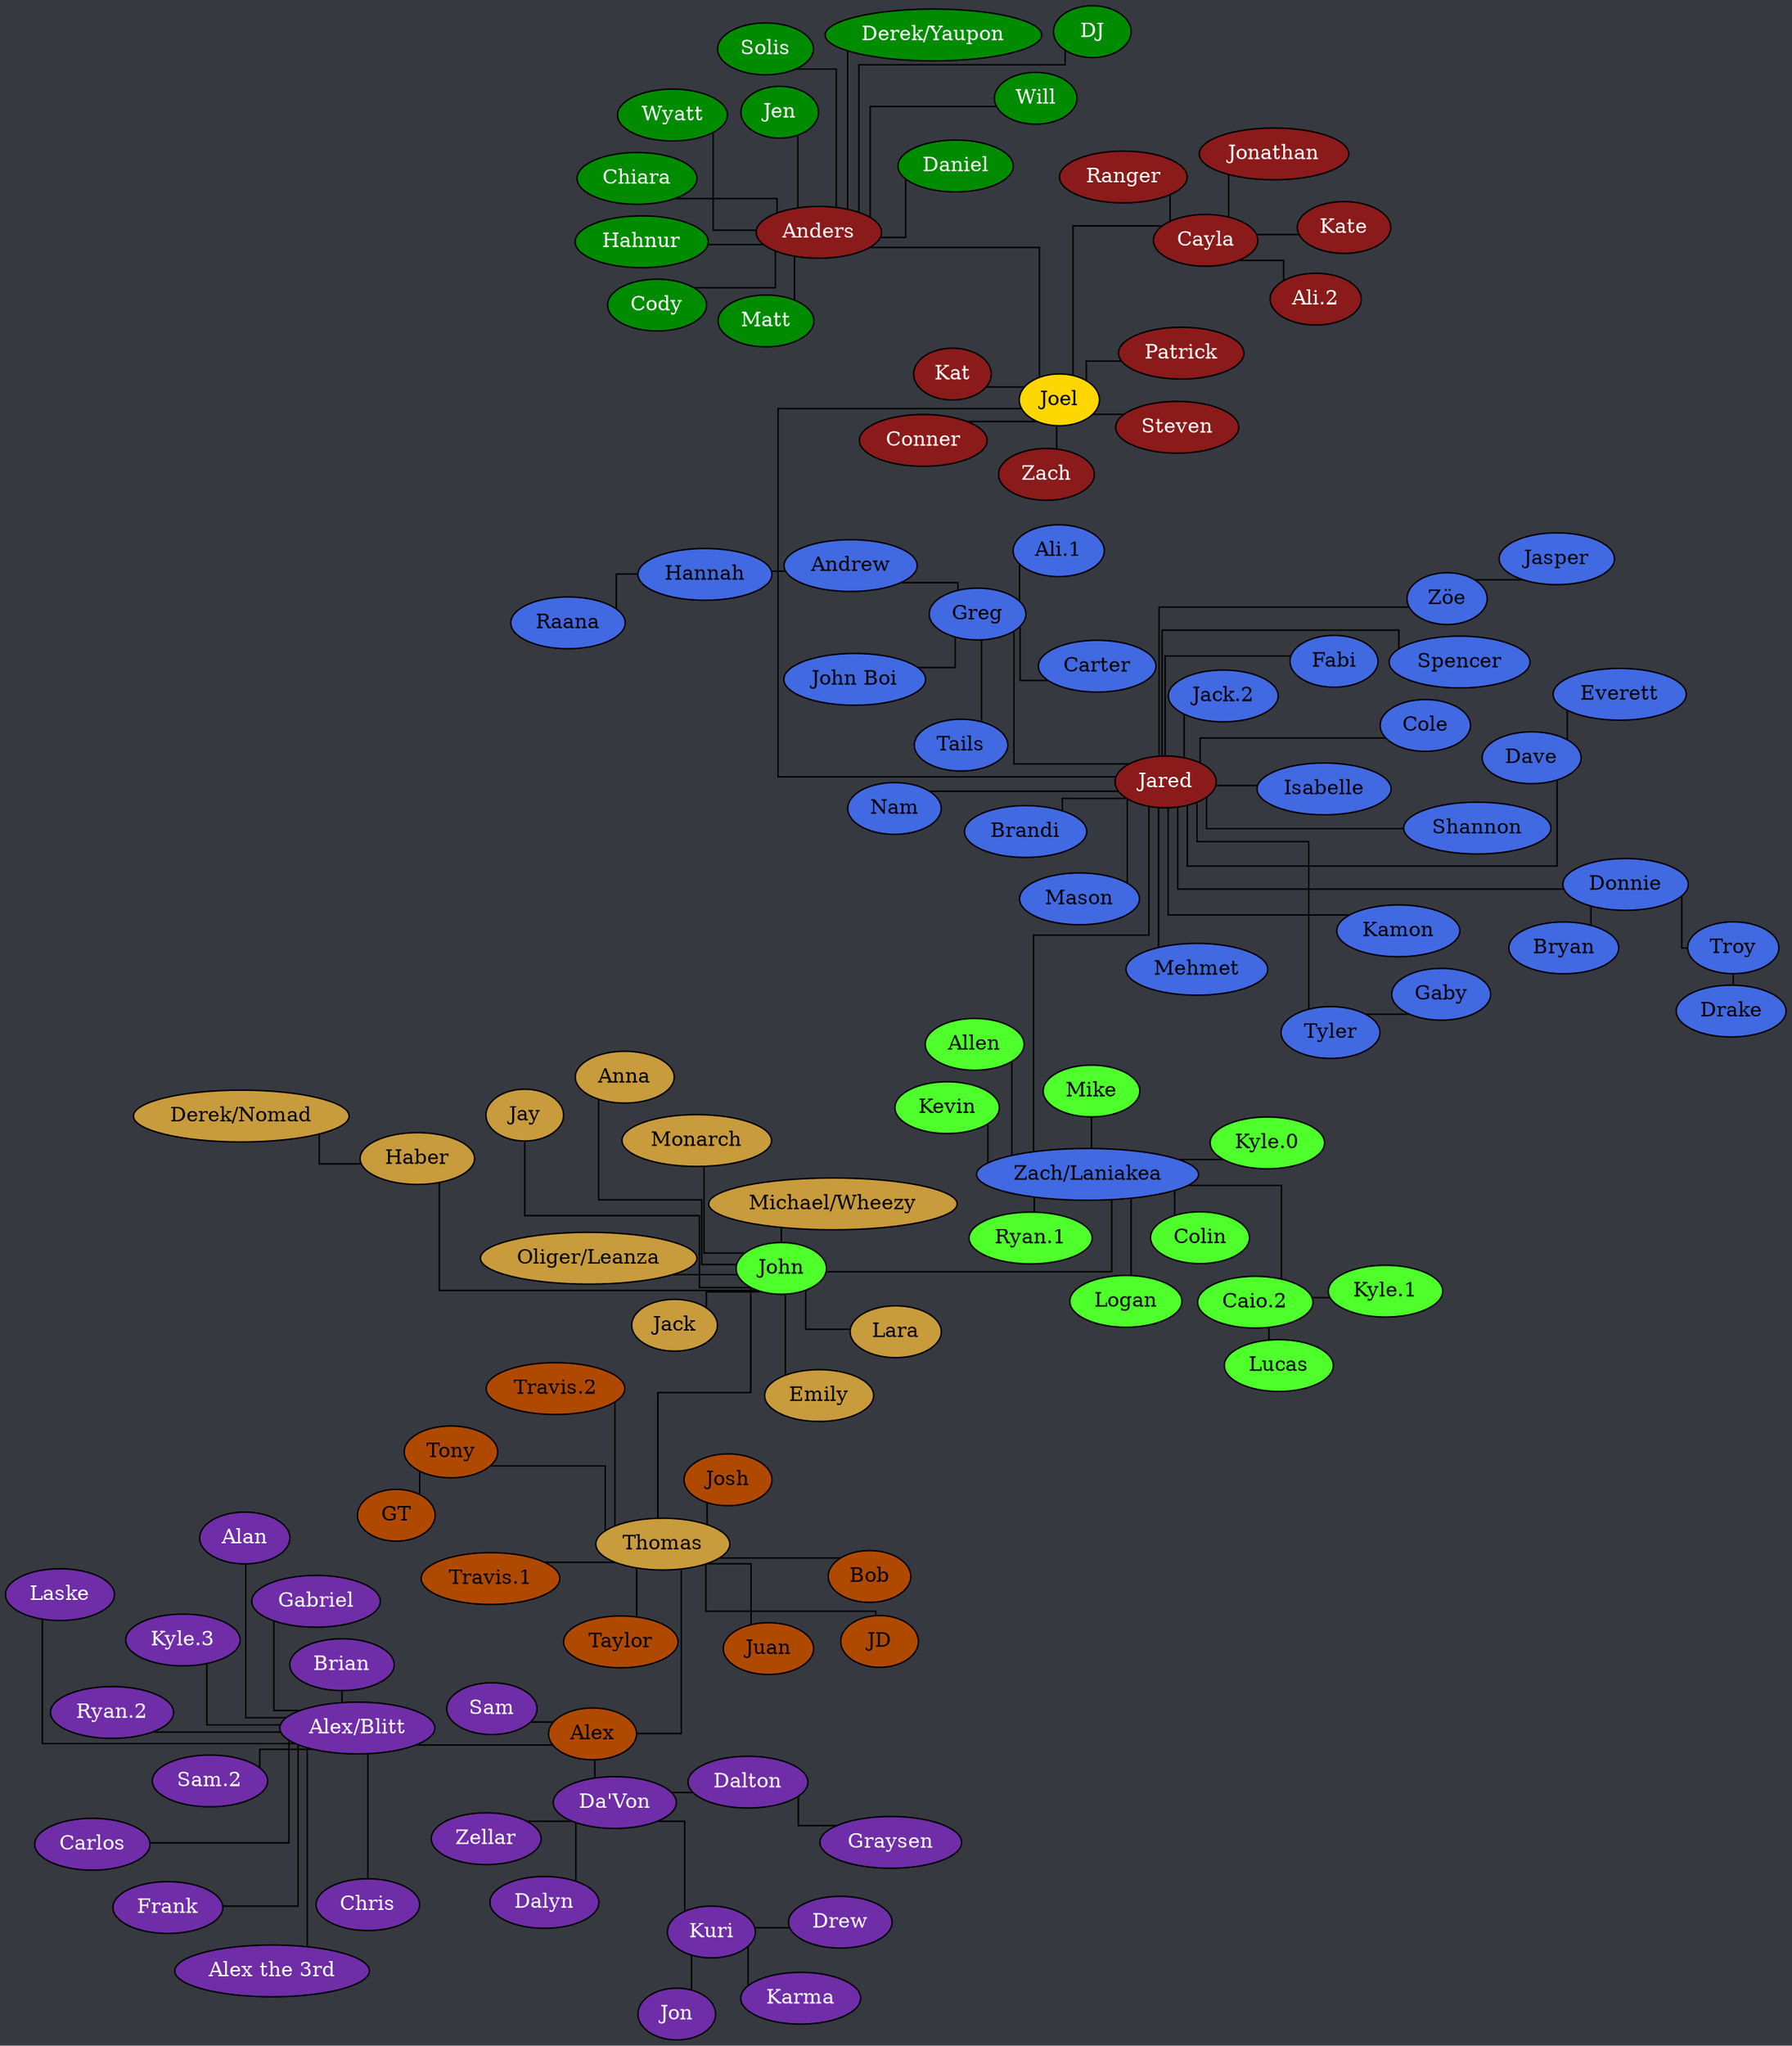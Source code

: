 strict graph {
	// Layout Configuration
	layout = neato;
	dpi = 200;
	epsilon = 0.01;
	mode = major;
	model = subset;
	overlap = false;
	splines = ortho;
	start = rand;

	// Visual Configuration
	graph [ truecolor=true bgcolor="#36393f" ];
	node [ style=filled fillcolor="gray" fontcolor="black" ];

	subgraph "Joel" {
		node [ style=filled fillcolor="firebrick4" fontcolor="white" ];
		Joel [ style=filled fillcolor="gold" fontcolor="black" ];

		Cayla -- "Ali.2";
		Cayla -- Jonathan;
		Cayla -- Kate;
		Cayla -- Ranger;
		Joel -- Anders;
		Joel -- Cayla;
		Joel -- Conner;
		Joel -- Jared;
		Joel -- Kat;
		Joel -- Patrick;
		Joel -- Steven;
		Joel -- Zach;
	}

	subgraph "Anders" {
		node [ style=filled fillcolor="green4" fontcolor="white" ];
		// Anders [ style=filled fillcolor="green4" fontcolor="white" ];

		Anders -- Chiara;
		Anders -- Cody;
		Anders -- Daniel;
		Anders -- "Derek/Yaupon";
		Anders -- DJ;
		Anders -- Hahnur;
		Anders -- Jen;
		Anders -- Matt;
		Anders -- Solis;
		Anders -- Will;
		Anders -- Wyatt;
	}

	subgraph "Jared" {
		node [ style=filled fillcolor="royalblue" fontcolor="black" ];
		// Jared [ style=filled fillcolor="royalblue" fontcolor="black" ];

		Andrew -- Hannah;
		Dave -- Everett;
		Donnie -- Bryan;
		Donnie -- Troy;
		Greg -- "Ali.1";
		Greg -- Andrew;
		Greg -- Carter;
		Greg -- "John Boi";
		Greg -- Tails;
		Hannah -- Raana;
		Jared -- Brandi;
		Jared -- Dave;
		Jared -- Donnie;
		Jared -- Fabi;
		Jared -- "Jack.2";
		Jared -- Cole;
		Jared -- Kamon;
		Jared -- Greg;
		Jared -- Isabelle;
		Jared -- Mason;
		Jared -- Mehmet;
		Jared -- Nam;
		Jared -- Shannon;
		Jared -- Spencer;
		Jared -- Tyler;
		Jared -- "Zach/Laniakea";
		Jared -- "Zöe";
		Troy -- Drake;
		Tyler -- Gaby;
		"Zöe" -- Jasper;
	}

	subgraph "Zach/Laniakea" {
		node [ style=filled fillcolor="#4eff2c" fontcolor="black" ];
		// "Zach/Laniakea" [ style=filled fillcolor="#4eff2c" fontcolor="black" ];

		"Caio.2" -- "Kyle.1";
		"Caio.2" -- Lucas;
		"Zach/Laniakea" -- Allen;
		"Zach/Laniakea" -- "Caio.2";
		"Zach/Laniakea" -- Colin;
		"Zach/Laniakea" -- John;
		"Zach/Laniakea" -- Logan;
		"Zach/Laniakea" -- Kevin;
		"Zach/Laniakea" -- "Kyle.0";
		"Zach/Laniakea" -- Mike;
		"Zach/Laniakea" -- "Ryan.1";
	}

	subgraph "John" {
		node [ style=filled fillcolor="#c89b3c" fontcolor="black" ];
		// John [ style=filled fillcolor="#c89b3c" fontcolor="black" ];

		Haber -- "Derek/Nomad";
		John -- Anna;
		John -- Emily;
		John -- Haber;
		John -- Jay;
		John -- Jack;
		John -- Lara;
		John -- Monarch;
		John -- "Oliger/Leanza";
		John -- Thomas;
	}

	subgraph "John-stream" {
		// node [ style=filled fillcolor="#9147ff" fontcolor="black" ];
		node [ style=filled fillcolor="#c89b3c" fontcolor="black" ];

		John -- "Michael/Wheezy";
	}

	subgraph "Thomas" {
		node [ style=filled fillcolor="#b04900" fontcolor="black" ];
		// Thomas [ style=filled fillcolor="#b04900" fontcolor="black" ];

		Thomas -- Alex;
		Thomas -- Bob;
		Thomas -- JD;
		Thomas -- Josh;
		Thomas -- Juan;
		Thomas -- Taylor;
		Thomas -- Tony;
		Thomas -- "Travis.1";
		Thomas -- "Travis.2";
		Tony -- GT;
	}

	subgraph "Alex" {
		node [ style=filled fillcolor="#6f2da8" fontcolor="white" ];
		// Alex [ style=filled fillcolor="#6f2da8" fontcolor="black" ];

		Alex -- "Alex/Blitt";
		Alex -- "Da'Von";
		Alex -- Sam;
		"Alex/Blitt" -- Alan;
		"Alex/Blitt" -- "Alex the 3rd";
		"Alex/Blitt" -- Brian;
		"Alex/Blitt" -- Carlos;
		"Alex/Blitt" -- Chris;
		"Alex/Blitt" -- Frank;
		"Alex/Blitt" -- Gabriel;
		"Alex/Blitt" -- "Kyle.3";
		"Alex/Blitt" -- Laske;
		"Alex/Blitt" -- "Ryan.2";
		"Alex/Blitt" -- "Sam.2";
		"Da'Von" -- Dalton;
		"Da'Von" -- Dalyn;
		"Da'Von" -- Kuri;
		"Da'Von" -- Zellar;
		Dalton -- Graysen;
		Kuri -- Drew;
		Kuri -- Jon;
		Kuri -- Karma;
	}
}
